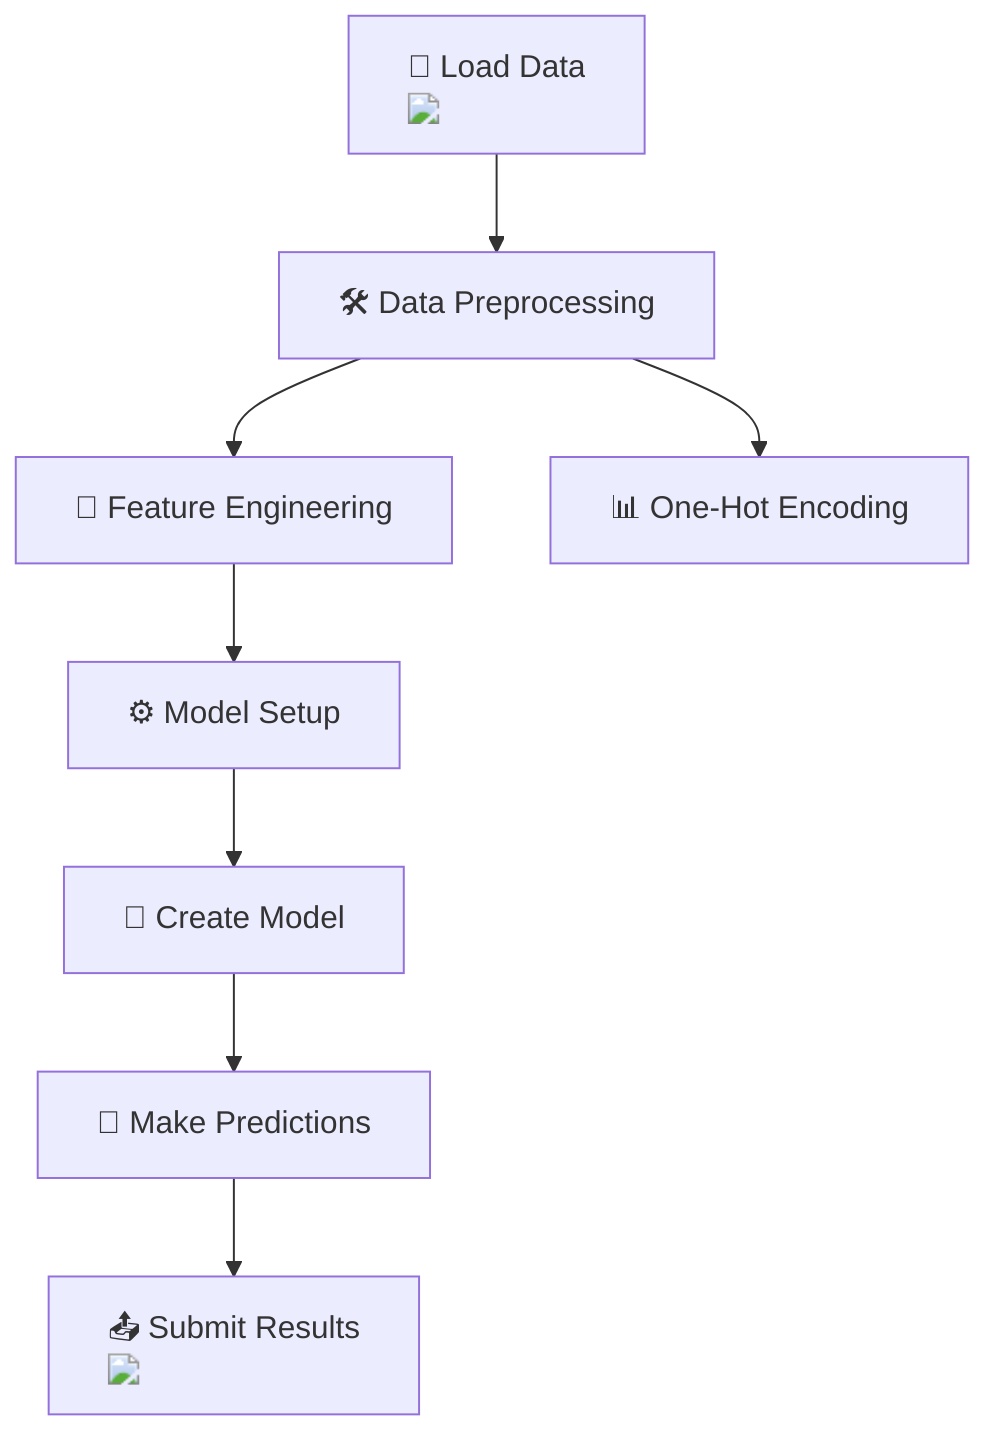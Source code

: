flowchart TD
    A["📂 Load Data <img src='icons/file.svg'/>"] --> B["🛠️ Data Preprocessing"]
    B --> C["🔄 Feature Engineering"]
    B --> D["📊 One-Hot Encoding"]
    C --> E["⚙️ Model Setup"]
    E --> F["🧠 Create Model"]
    F --> G["🔮 Make Predictions"]
    G --> H["📤 Submit Results <img src='icons/file.svg'/>"]